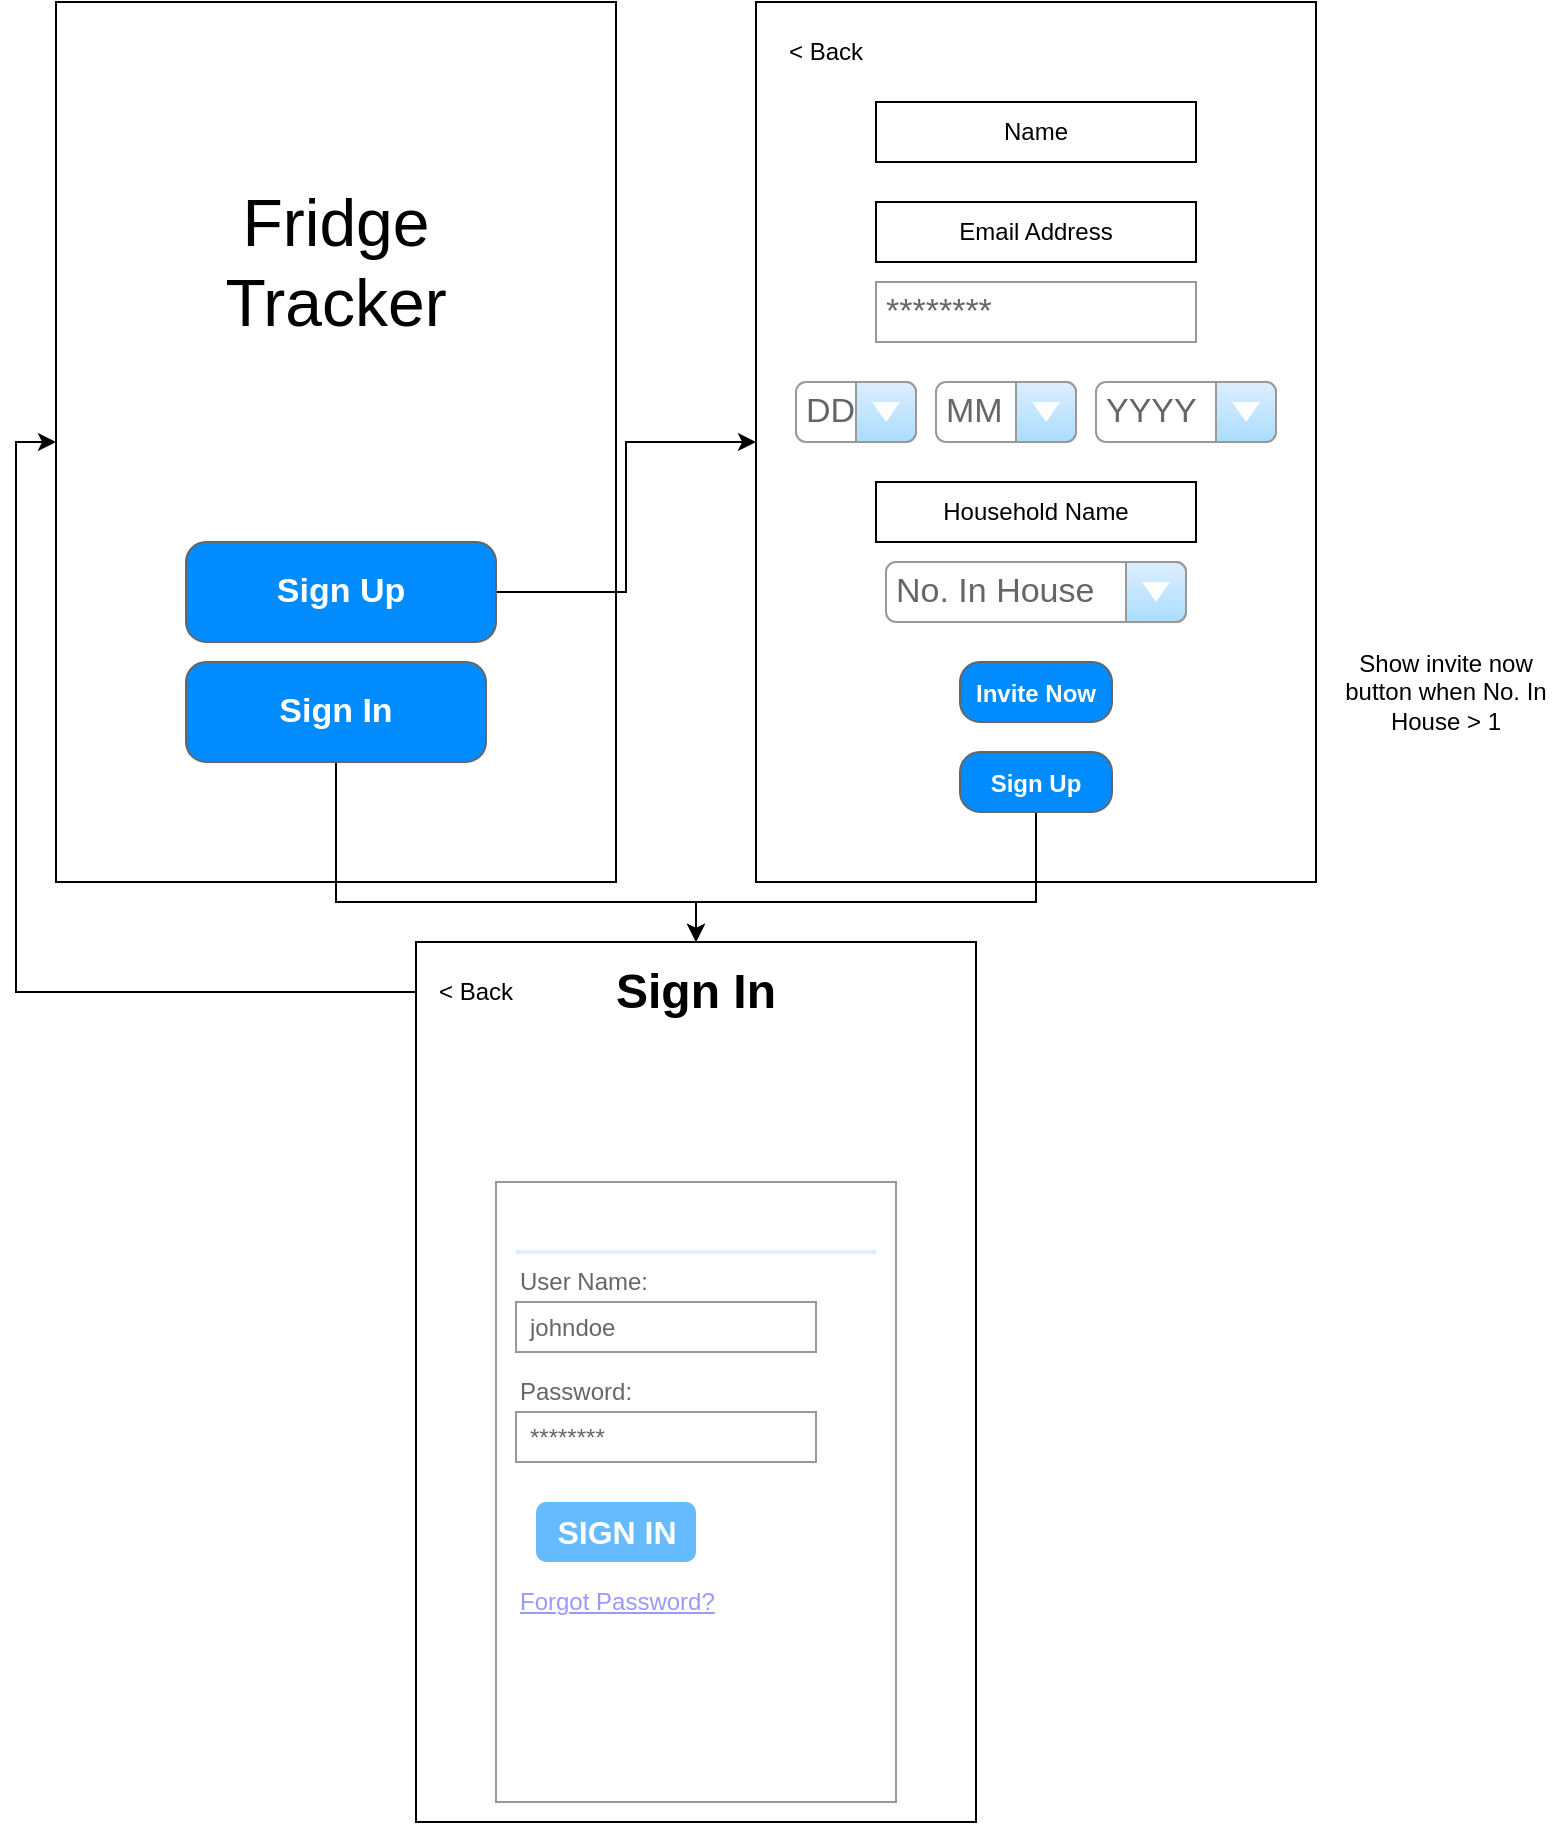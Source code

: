 <mxfile version="22.1.4" type="github">
  <diagram id="piDafpqhtRUU5qUU-vj8" name="Page-1">
    <mxGraphModel dx="1434" dy="782" grid="1" gridSize="10" guides="1" tooltips="1" connect="1" arrows="1" fold="1" page="1" pageScale="1" pageWidth="827" pageHeight="1169" math="0" shadow="0">
      <root>
        <mxCell id="0" />
        <mxCell id="1" parent="0" />
        <mxCell id="ZyMeSrD0al1ncY0U2Chx-11" value="" style="rounded=0;whiteSpace=wrap;html=1;" vertex="1" parent="1">
          <mxGeometry x="40" y="40" width="280" height="440" as="geometry" />
        </mxCell>
        <mxCell id="ZyMeSrD0al1ncY0U2Chx-16" style="edgeStyle=orthogonalEdgeStyle;rounded=0;orthogonalLoop=1;jettySize=auto;html=1;" edge="1" parent="1" source="ZyMeSrD0al1ncY0U2Chx-12" target="ZyMeSrD0al1ncY0U2Chx-15">
          <mxGeometry relative="1" as="geometry" />
        </mxCell>
        <mxCell id="ZyMeSrD0al1ncY0U2Chx-12" value="Sign Up" style="strokeWidth=1;shadow=0;dashed=0;align=center;html=1;shape=mxgraph.mockup.buttons.button;strokeColor=#666666;fontColor=#ffffff;mainText=;buttonStyle=round;fontSize=17;fontStyle=1;fillColor=#008cff;whiteSpace=wrap;" vertex="1" parent="1">
          <mxGeometry x="105" y="310" width="155" height="50" as="geometry" />
        </mxCell>
        <mxCell id="ZyMeSrD0al1ncY0U2Chx-34" style="edgeStyle=orthogonalEdgeStyle;rounded=0;orthogonalLoop=1;jettySize=auto;html=1;" edge="1" parent="1" source="ZyMeSrD0al1ncY0U2Chx-13" target="ZyMeSrD0al1ncY0U2Chx-33">
          <mxGeometry relative="1" as="geometry">
            <Array as="points">
              <mxPoint x="180" y="490" />
              <mxPoint x="360" y="490" />
            </Array>
          </mxGeometry>
        </mxCell>
        <mxCell id="ZyMeSrD0al1ncY0U2Chx-13" value="Sign In" style="strokeWidth=1;shadow=0;dashed=0;align=center;html=1;shape=mxgraph.mockup.buttons.button;strokeColor=#666666;fontColor=#ffffff;mainText=;buttonStyle=round;fontSize=17;fontStyle=1;fillColor=#008cff;whiteSpace=wrap;" vertex="1" parent="1">
          <mxGeometry x="105" y="370" width="150" height="50" as="geometry" />
        </mxCell>
        <mxCell id="ZyMeSrD0al1ncY0U2Chx-14" value="&lt;font style=&quot;font-size: 33px;&quot;&gt;Fridge Tracker&lt;/font&gt;" style="text;html=1;strokeColor=none;fillColor=none;align=center;verticalAlign=middle;whiteSpace=wrap;rounded=0;" vertex="1" parent="1">
          <mxGeometry x="110" y="110" width="140" height="120" as="geometry" />
        </mxCell>
        <mxCell id="ZyMeSrD0al1ncY0U2Chx-15" value="" style="rounded=0;whiteSpace=wrap;html=1;" vertex="1" parent="1">
          <mxGeometry x="390" y="40" width="280" height="440" as="geometry" />
        </mxCell>
        <mxCell id="ZyMeSrD0al1ncY0U2Chx-19" value="Name" style="rounded=0;whiteSpace=wrap;html=1;" vertex="1" parent="1">
          <mxGeometry x="450" y="90" width="160" height="30" as="geometry" />
        </mxCell>
        <mxCell id="ZyMeSrD0al1ncY0U2Chx-20" value="Email Address" style="rounded=0;whiteSpace=wrap;html=1;" vertex="1" parent="1">
          <mxGeometry x="450" y="140" width="160" height="30" as="geometry" />
        </mxCell>
        <mxCell id="ZyMeSrD0al1ncY0U2Chx-22" value="********" style="strokeWidth=1;shadow=0;dashed=0;align=center;html=1;shape=mxgraph.mockup.forms.pwField;strokeColor=#999999;mainText=;align=left;fontColor=#666666;fontSize=17;spacingLeft=3;" vertex="1" parent="1">
          <mxGeometry x="450" y="180" width="160" height="30" as="geometry" />
        </mxCell>
        <mxCell id="ZyMeSrD0al1ncY0U2Chx-23" value="DD" style="strokeWidth=1;shadow=0;dashed=0;align=center;html=1;shape=mxgraph.mockup.forms.comboBox;strokeColor=#999999;fillColor=#ddeeff;align=left;fillColor2=#aaddff;mainText=;fontColor=#666666;fontSize=17;spacingLeft=3;" vertex="1" parent="1">
          <mxGeometry x="410" y="230" width="60" height="30" as="geometry" />
        </mxCell>
        <mxCell id="ZyMeSrD0al1ncY0U2Chx-24" value="MM" style="strokeWidth=1;shadow=0;dashed=0;align=center;html=1;shape=mxgraph.mockup.forms.comboBox;strokeColor=#999999;fillColor=#ddeeff;align=left;fillColor2=#aaddff;mainText=;fontColor=#666666;fontSize=17;spacingLeft=3;" vertex="1" parent="1">
          <mxGeometry x="480" y="230" width="70" height="30" as="geometry" />
        </mxCell>
        <mxCell id="ZyMeSrD0al1ncY0U2Chx-25" value="YYYY" style="strokeWidth=1;shadow=0;dashed=0;align=center;html=1;shape=mxgraph.mockup.forms.comboBox;strokeColor=#999999;fillColor=#ddeeff;align=left;fillColor2=#aaddff;mainText=;fontColor=#666666;fontSize=17;spacingLeft=3;" vertex="1" parent="1">
          <mxGeometry x="560" y="230" width="90" height="30" as="geometry" />
        </mxCell>
        <mxCell id="ZyMeSrD0al1ncY0U2Chx-27" value="Household Name" style="rounded=0;whiteSpace=wrap;html=1;" vertex="1" parent="1">
          <mxGeometry x="450" y="280" width="160" height="30" as="geometry" />
        </mxCell>
        <mxCell id="ZyMeSrD0al1ncY0U2Chx-28" value="No. In House" style="strokeWidth=1;shadow=0;dashed=0;align=center;html=1;shape=mxgraph.mockup.forms.comboBox;strokeColor=#999999;fillColor=#ddeeff;align=left;fillColor2=#aaddff;mainText=;fontColor=#666666;fontSize=17;spacingLeft=3;" vertex="1" parent="1">
          <mxGeometry x="455" y="320" width="150" height="30" as="geometry" />
        </mxCell>
        <mxCell id="ZyMeSrD0al1ncY0U2Chx-29" value="&lt;font style=&quot;font-size: 12px;&quot;&gt;Invite Now&lt;/font&gt;" style="strokeWidth=1;shadow=0;dashed=0;align=center;html=1;shape=mxgraph.mockup.buttons.button;strokeColor=#666666;fontColor=#ffffff;mainText=;buttonStyle=round;fontSize=17;fontStyle=1;fillColor=#008cff;whiteSpace=wrap;" vertex="1" parent="1">
          <mxGeometry x="492" y="370" width="76" height="30" as="geometry" />
        </mxCell>
        <mxCell id="ZyMeSrD0al1ncY0U2Chx-30" value="Show invite now button when No. In House &amp;gt; 1" style="text;html=1;strokeColor=none;fillColor=none;align=center;verticalAlign=middle;whiteSpace=wrap;rounded=0;" vertex="1" parent="1">
          <mxGeometry x="680" y="355" width="110" height="60" as="geometry" />
        </mxCell>
        <mxCell id="ZyMeSrD0al1ncY0U2Chx-35" style="edgeStyle=orthogonalEdgeStyle;rounded=0;orthogonalLoop=1;jettySize=auto;html=1;entryX=0.5;entryY=0;entryDx=0;entryDy=0;" edge="1" parent="1" source="ZyMeSrD0al1ncY0U2Chx-32" target="ZyMeSrD0al1ncY0U2Chx-33">
          <mxGeometry relative="1" as="geometry">
            <Array as="points">
              <mxPoint x="530" y="490" />
              <mxPoint x="360" y="490" />
            </Array>
          </mxGeometry>
        </mxCell>
        <mxCell id="ZyMeSrD0al1ncY0U2Chx-32" value="&lt;font style=&quot;font-size: 12px;&quot;&gt;Sign Up&lt;/font&gt;" style="strokeWidth=1;shadow=0;dashed=0;align=center;html=1;shape=mxgraph.mockup.buttons.button;strokeColor=#666666;fontColor=#ffffff;mainText=;buttonStyle=round;fontSize=17;fontStyle=1;fillColor=#008cff;whiteSpace=wrap;" vertex="1" parent="1">
          <mxGeometry x="492" y="415" width="76" height="30" as="geometry" />
        </mxCell>
        <mxCell id="ZyMeSrD0al1ncY0U2Chx-33" value="" style="rounded=0;whiteSpace=wrap;html=1;" vertex="1" parent="1">
          <mxGeometry x="220" y="510" width="280" height="440" as="geometry" />
        </mxCell>
        <mxCell id="ZyMeSrD0al1ncY0U2Chx-36" value="" style="strokeWidth=1;shadow=0;dashed=0;align=center;html=1;shape=mxgraph.mockup.forms.rrect;rSize=0;strokeColor=#999999;fillColor=#ffffff;" vertex="1" parent="1">
          <mxGeometry x="260" y="630" width="200" height="310" as="geometry" />
        </mxCell>
        <mxCell id="ZyMeSrD0al1ncY0U2Chx-38" value="" style="shape=line;strokeColor=#ddeeff;strokeWidth=2;html=1;resizeWidth=1;" vertex="1" parent="ZyMeSrD0al1ncY0U2Chx-36">
          <mxGeometry width="180" height="10" relative="1" as="geometry">
            <mxPoint x="10" y="30" as="offset" />
          </mxGeometry>
        </mxCell>
        <mxCell id="ZyMeSrD0al1ncY0U2Chx-39" value="User Name:" style="strokeWidth=1;shadow=0;dashed=0;align=center;html=1;shape=mxgraph.mockup.forms.anchor;fontSize=12;fontColor=#666666;align=left;resizeWidth=1;spacingLeft=0;" vertex="1" parent="ZyMeSrD0al1ncY0U2Chx-36">
          <mxGeometry width="100" height="20" relative="1" as="geometry">
            <mxPoint x="10" y="40" as="offset" />
          </mxGeometry>
        </mxCell>
        <mxCell id="ZyMeSrD0al1ncY0U2Chx-40" value="johndoe" style="strokeWidth=1;shadow=0;dashed=0;align=center;html=1;shape=mxgraph.mockup.forms.rrect;rSize=0;strokeColor=#999999;fontColor=#666666;align=left;spacingLeft=5;resizeWidth=1;" vertex="1" parent="ZyMeSrD0al1ncY0U2Chx-36">
          <mxGeometry width="150" height="25" relative="1" as="geometry">
            <mxPoint x="10" y="60" as="offset" />
          </mxGeometry>
        </mxCell>
        <mxCell id="ZyMeSrD0al1ncY0U2Chx-41" value="Password:" style="strokeWidth=1;shadow=0;dashed=0;align=center;html=1;shape=mxgraph.mockup.forms.anchor;fontSize=12;fontColor=#666666;align=left;resizeWidth=1;spacingLeft=0;" vertex="1" parent="ZyMeSrD0al1ncY0U2Chx-36">
          <mxGeometry width="100" height="20" relative="1" as="geometry">
            <mxPoint x="10" y="95" as="offset" />
          </mxGeometry>
        </mxCell>
        <mxCell id="ZyMeSrD0al1ncY0U2Chx-42" value="********" style="strokeWidth=1;shadow=0;dashed=0;align=center;html=1;shape=mxgraph.mockup.forms.rrect;rSize=0;strokeColor=#999999;fontColor=#666666;align=left;spacingLeft=5;resizeWidth=1;" vertex="1" parent="ZyMeSrD0al1ncY0U2Chx-36">
          <mxGeometry width="150" height="25" relative="1" as="geometry">
            <mxPoint x="10" y="115" as="offset" />
          </mxGeometry>
        </mxCell>
        <mxCell id="ZyMeSrD0al1ncY0U2Chx-43" value="SIGN IN" style="strokeWidth=1;shadow=0;dashed=0;align=center;html=1;shape=mxgraph.mockup.forms.rrect;rSize=5;strokeColor=none;fontColor=#ffffff;fillColor=#66bbff;fontSize=16;fontStyle=1;" vertex="1" parent="ZyMeSrD0al1ncY0U2Chx-36">
          <mxGeometry y="1" width="80" height="30" relative="1" as="geometry">
            <mxPoint x="20" y="-150" as="offset" />
          </mxGeometry>
        </mxCell>
        <mxCell id="ZyMeSrD0al1ncY0U2Chx-44" value="Forgot Password?" style="strokeWidth=1;shadow=0;dashed=0;align=center;html=1;shape=mxgraph.mockup.forms.anchor;fontSize=12;fontColor=#9999ff;align=left;spacingLeft=0;fontStyle=4;resizeWidth=1;" vertex="1" parent="ZyMeSrD0al1ncY0U2Chx-36">
          <mxGeometry y="1" width="150" height="20" relative="1" as="geometry">
            <mxPoint x="10" y="-110" as="offset" />
          </mxGeometry>
        </mxCell>
        <mxCell id="ZyMeSrD0al1ncY0U2Chx-48" value="&lt;h1&gt;&lt;b&gt;Sign In&lt;/b&gt;&lt;/h1&gt;" style="text;html=1;strokeColor=none;fillColor=none;align=center;verticalAlign=middle;whiteSpace=wrap;rounded=0;" vertex="1" parent="1">
          <mxGeometry x="315" y="520" width="90" height="30" as="geometry" />
        </mxCell>
        <mxCell id="ZyMeSrD0al1ncY0U2Chx-50" style="edgeStyle=orthogonalEdgeStyle;rounded=0;orthogonalLoop=1;jettySize=auto;html=1;entryX=0;entryY=0.5;entryDx=0;entryDy=0;exitX=0;exitY=0.5;exitDx=0;exitDy=0;" edge="1" parent="1" source="ZyMeSrD0al1ncY0U2Chx-49" target="ZyMeSrD0al1ncY0U2Chx-11">
          <mxGeometry relative="1" as="geometry" />
        </mxCell>
        <mxCell id="ZyMeSrD0al1ncY0U2Chx-49" value="&amp;lt; Back" style="text;html=1;strokeColor=none;fillColor=none;align=center;verticalAlign=middle;whiteSpace=wrap;rounded=0;" vertex="1" parent="1">
          <mxGeometry x="220" y="520" width="60" height="30" as="geometry" />
        </mxCell>
        <mxCell id="ZyMeSrD0al1ncY0U2Chx-51" value="&amp;lt; Back" style="text;html=1;strokeColor=none;fillColor=none;align=center;verticalAlign=middle;whiteSpace=wrap;rounded=0;" vertex="1" parent="1">
          <mxGeometry x="395" y="50" width="60" height="30" as="geometry" />
        </mxCell>
      </root>
    </mxGraphModel>
  </diagram>
</mxfile>
